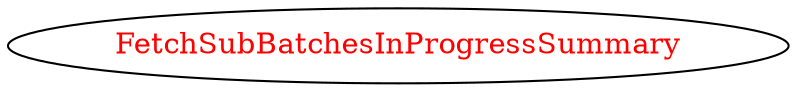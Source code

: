 digraph dependencyGraph {
 concentrate=true;
 ranksep="2.0";
 rankdir="LR"; 
 splines="ortho";
"FetchSubBatchesInProgressSummary" [fontcolor="red"];
}